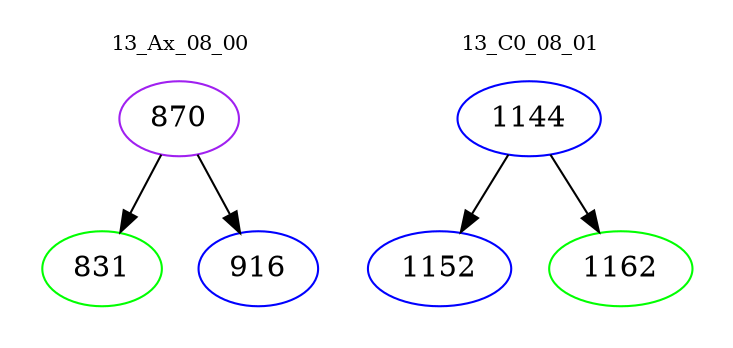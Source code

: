 digraph{
subgraph cluster_0 {
color = white
label = "13_Ax_08_00";
fontsize=10;
T0_870 [label="870", color="purple"]
T0_870 -> T0_831 [color="black"]
T0_831 [label="831", color="green"]
T0_870 -> T0_916 [color="black"]
T0_916 [label="916", color="blue"]
}
subgraph cluster_1 {
color = white
label = "13_C0_08_01";
fontsize=10;
T1_1144 [label="1144", color="blue"]
T1_1144 -> T1_1152 [color="black"]
T1_1152 [label="1152", color="blue"]
T1_1144 -> T1_1162 [color="black"]
T1_1162 [label="1162", color="green"]
}
}
